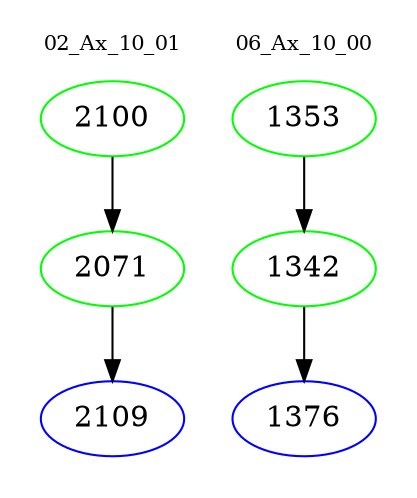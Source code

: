 digraph{
subgraph cluster_0 {
color = white
label = "02_Ax_10_01";
fontsize=10;
T0_2100 [label="2100", color="green"]
T0_2100 -> T0_2071 [color="black"]
T0_2071 [label="2071", color="green"]
T0_2071 -> T0_2109 [color="black"]
T0_2109 [label="2109", color="blue"]
}
subgraph cluster_1 {
color = white
label = "06_Ax_10_00";
fontsize=10;
T1_1353 [label="1353", color="green"]
T1_1353 -> T1_1342 [color="black"]
T1_1342 [label="1342", color="green"]
T1_1342 -> T1_1376 [color="black"]
T1_1376 [label="1376", color="blue"]
}
}
